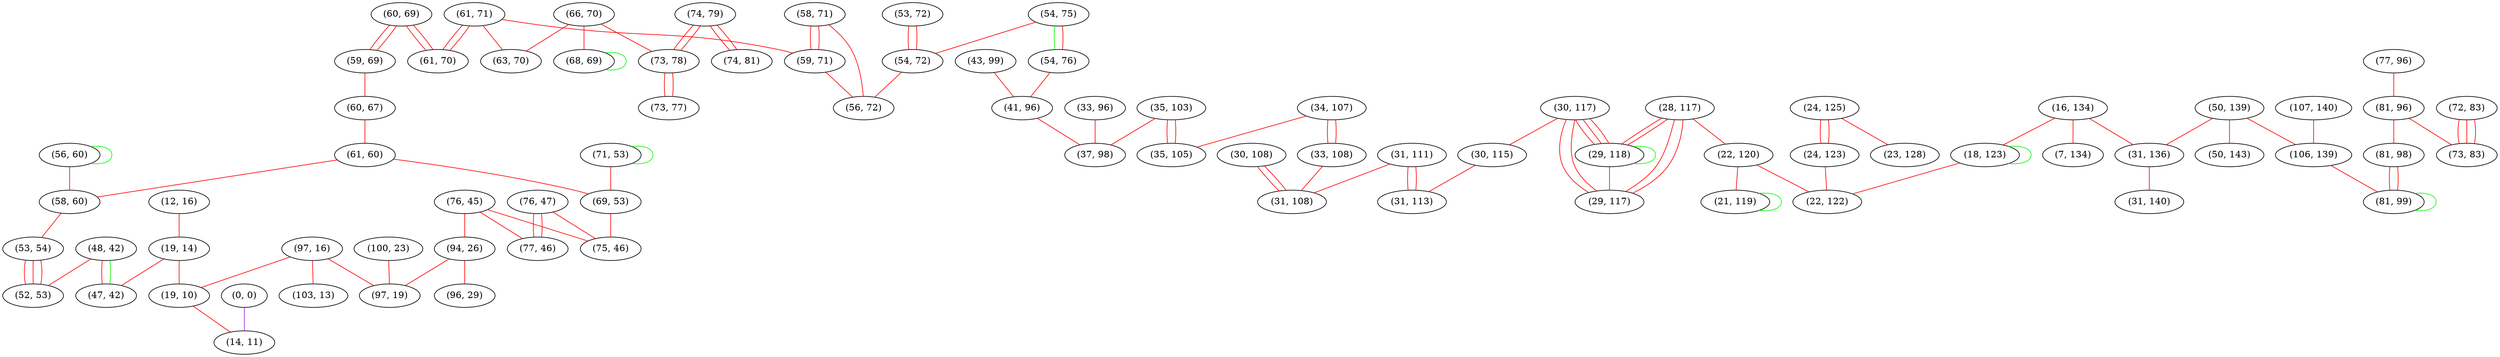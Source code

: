 graph "" {
"(60, 69)";
"(16, 134)";
"(97, 16)";
"(24, 125)";
"(30, 117)";
"(56, 60)";
"(76, 45)";
"(34, 107)";
"(74, 79)";
"(12, 16)";
"(76, 47)";
"(53, 72)";
"(31, 111)";
"(28, 117)";
"(72, 83)";
"(94, 26)";
"(19, 14)";
"(74, 81)";
"(59, 69)";
"(58, 71)";
"(35, 103)";
"(100, 23)";
"(50, 139)";
"(77, 96)";
"(30, 108)";
"(61, 71)";
"(31, 136)";
"(22, 120)";
"(50, 143)";
"(96, 29)";
"(7, 134)";
"(21, 119)";
"(43, 99)";
"(60, 67)";
"(31, 140)";
"(77, 46)";
"(97, 19)";
"(54, 75)";
"(0, 0)";
"(19, 10)";
"(107, 140)";
"(24, 123)";
"(61, 70)";
"(61, 60)";
"(66, 70)";
"(73, 78)";
"(73, 77)";
"(68, 69)";
"(54, 76)";
"(81, 96)";
"(103, 13)";
"(18, 123)";
"(63, 70)";
"(58, 60)";
"(29, 118)";
"(59, 71)";
"(35, 105)";
"(54, 72)";
"(30, 115)";
"(33, 96)";
"(14, 11)";
"(81, 98)";
"(41, 96)";
"(56, 72)";
"(106, 139)";
"(48, 42)";
"(33, 108)";
"(53, 54)";
"(71, 53)";
"(22, 122)";
"(31, 108)";
"(29, 117)";
"(31, 113)";
"(52, 53)";
"(81, 99)";
"(23, 128)";
"(69, 53)";
"(75, 46)";
"(73, 83)";
"(37, 98)";
"(47, 42)";
"(60, 69)" -- "(61, 70)"  [color=red, key=0, weight=1];
"(60, 69)" -- "(61, 70)"  [color=red, key=1, weight=1];
"(60, 69)" -- "(59, 69)"  [color=red, key=0, weight=1];
"(60, 69)" -- "(59, 69)"  [color=red, key=1, weight=1];
"(16, 134)" -- "(18, 123)"  [color=red, key=0, weight=1];
"(16, 134)" -- "(7, 134)"  [color=red, key=0, weight=1];
"(16, 134)" -- "(31, 136)"  [color=red, key=0, weight=1];
"(97, 16)" -- "(19, 10)"  [color=red, key=0, weight=1];
"(97, 16)" -- "(97, 19)"  [color=red, key=0, weight=1];
"(97, 16)" -- "(103, 13)"  [color=red, key=0, weight=1];
"(24, 125)" -- "(24, 123)"  [color=red, key=0, weight=1];
"(24, 125)" -- "(24, 123)"  [color=red, key=1, weight=1];
"(24, 125)" -- "(23, 128)"  [color=red, key=0, weight=1];
"(30, 117)" -- "(29, 118)"  [color=red, key=0, weight=1];
"(30, 117)" -- "(29, 118)"  [color=red, key=1, weight=1];
"(30, 117)" -- "(29, 118)"  [color=red, key=2, weight=1];
"(30, 117)" -- "(30, 115)"  [color=red, key=0, weight=1];
"(30, 117)" -- "(29, 117)"  [color=red, key=0, weight=1];
"(30, 117)" -- "(29, 117)"  [color=red, key=1, weight=1];
"(56, 60)" -- "(58, 60)"  [color=red, key=0, weight=1];
"(56, 60)" -- "(56, 60)"  [color=green, key=0, weight=2];
"(76, 45)" -- "(77, 46)"  [color=red, key=0, weight=1];
"(76, 45)" -- "(94, 26)"  [color=red, key=0, weight=1];
"(76, 45)" -- "(75, 46)"  [color=red, key=0, weight=1];
"(34, 107)" -- "(35, 105)"  [color=red, key=0, weight=1];
"(34, 107)" -- "(33, 108)"  [color=red, key=0, weight=1];
"(34, 107)" -- "(33, 108)"  [color=red, key=1, weight=1];
"(74, 79)" -- "(73, 78)"  [color=red, key=0, weight=1];
"(74, 79)" -- "(73, 78)"  [color=red, key=1, weight=1];
"(74, 79)" -- "(74, 81)"  [color=red, key=0, weight=1];
"(74, 79)" -- "(74, 81)"  [color=red, key=1, weight=1];
"(12, 16)" -- "(19, 14)"  [color=red, key=0, weight=1];
"(76, 47)" -- "(77, 46)"  [color=red, key=0, weight=1];
"(76, 47)" -- "(77, 46)"  [color=red, key=1, weight=1];
"(76, 47)" -- "(75, 46)"  [color=red, key=0, weight=1];
"(53, 72)" -- "(54, 72)"  [color=red, key=0, weight=1];
"(53, 72)" -- "(54, 72)"  [color=red, key=1, weight=1];
"(31, 111)" -- "(31, 108)"  [color=red, key=0, weight=1];
"(31, 111)" -- "(31, 113)"  [color=red, key=0, weight=1];
"(31, 111)" -- "(31, 113)"  [color=red, key=1, weight=1];
"(28, 117)" -- "(29, 118)"  [color=red, key=0, weight=1];
"(28, 117)" -- "(29, 118)"  [color=red, key=1, weight=1];
"(28, 117)" -- "(22, 120)"  [color=red, key=0, weight=1];
"(28, 117)" -- "(29, 117)"  [color=red, key=0, weight=1];
"(28, 117)" -- "(29, 117)"  [color=red, key=1, weight=1];
"(72, 83)" -- "(73, 83)"  [color=red, key=0, weight=1];
"(72, 83)" -- "(73, 83)"  [color=red, key=1, weight=1];
"(72, 83)" -- "(73, 83)"  [color=red, key=2, weight=1];
"(94, 26)" -- "(97, 19)"  [color=red, key=0, weight=1];
"(94, 26)" -- "(96, 29)"  [color=red, key=0, weight=1];
"(19, 14)" -- "(19, 10)"  [color=red, key=0, weight=1];
"(19, 14)" -- "(47, 42)"  [color=red, key=0, weight=1];
"(59, 69)" -- "(60, 67)"  [color=red, key=0, weight=1];
"(58, 71)" -- "(59, 71)"  [color=red, key=0, weight=1];
"(58, 71)" -- "(59, 71)"  [color=red, key=1, weight=1];
"(58, 71)" -- "(56, 72)"  [color=red, key=0, weight=1];
"(35, 103)" -- "(35, 105)"  [color=red, key=0, weight=1];
"(35, 103)" -- "(35, 105)"  [color=red, key=1, weight=1];
"(35, 103)" -- "(37, 98)"  [color=red, key=0, weight=1];
"(100, 23)" -- "(97, 19)"  [color=red, key=0, weight=1];
"(50, 139)" -- "(50, 143)"  [color=red, key=0, weight=1];
"(50, 139)" -- "(106, 139)"  [color=red, key=0, weight=1];
"(50, 139)" -- "(31, 136)"  [color=red, key=0, weight=1];
"(77, 96)" -- "(81, 96)"  [color=red, key=0, weight=1];
"(30, 108)" -- "(31, 108)"  [color=red, key=0, weight=1];
"(30, 108)" -- "(31, 108)"  [color=red, key=1, weight=1];
"(61, 71)" -- "(61, 70)"  [color=red, key=0, weight=1];
"(61, 71)" -- "(61, 70)"  [color=red, key=1, weight=1];
"(61, 71)" -- "(59, 71)"  [color=red, key=0, weight=1];
"(61, 71)" -- "(63, 70)"  [color=red, key=0, weight=1];
"(31, 136)" -- "(31, 140)"  [color=red, key=0, weight=1];
"(22, 120)" -- "(21, 119)"  [color=red, key=0, weight=1];
"(22, 120)" -- "(22, 122)"  [color=red, key=0, weight=1];
"(21, 119)" -- "(21, 119)"  [color=green, key=0, weight=2];
"(43, 99)" -- "(41, 96)"  [color=red, key=0, weight=1];
"(60, 67)" -- "(61, 60)"  [color=red, key=0, weight=1];
"(54, 75)" -- "(54, 76)"  [color=green, key=0, weight=2];
"(54, 75)" -- "(54, 76)"  [color=red, key=1, weight=1];
"(54, 75)" -- "(54, 72)"  [color=red, key=0, weight=1];
"(0, 0)" -- "(14, 11)"  [color=purple, key=0, weight=4];
"(19, 10)" -- "(14, 11)"  [color=red, key=0, weight=1];
"(107, 140)" -- "(106, 139)"  [color=red, key=0, weight=1];
"(24, 123)" -- "(22, 122)"  [color=red, key=0, weight=1];
"(61, 60)" -- "(58, 60)"  [color=red, key=0, weight=1];
"(61, 60)" -- "(69, 53)"  [color=red, key=0, weight=1];
"(66, 70)" -- "(68, 69)"  [color=red, key=0, weight=1];
"(66, 70)" -- "(63, 70)"  [color=red, key=0, weight=1];
"(66, 70)" -- "(73, 78)"  [color=red, key=0, weight=1];
"(73, 78)" -- "(73, 77)"  [color=red, key=0, weight=1];
"(73, 78)" -- "(73, 77)"  [color=red, key=1, weight=1];
"(68, 69)" -- "(68, 69)"  [color=green, key=0, weight=2];
"(54, 76)" -- "(41, 96)"  [color=red, key=0, weight=1];
"(81, 96)" -- "(81, 98)"  [color=red, key=0, weight=1];
"(81, 96)" -- "(73, 83)"  [color=red, key=0, weight=1];
"(18, 123)" -- "(22, 122)"  [color=red, key=0, weight=1];
"(18, 123)" -- "(18, 123)"  [color=green, key=0, weight=2];
"(58, 60)" -- "(53, 54)"  [color=red, key=0, weight=1];
"(29, 118)" -- "(29, 118)"  [color=green, key=0, weight=2];
"(29, 118)" -- "(29, 117)"  [color=red, key=0, weight=1];
"(59, 71)" -- "(56, 72)"  [color=red, key=0, weight=1];
"(54, 72)" -- "(56, 72)"  [color=red, key=0, weight=1];
"(30, 115)" -- "(31, 113)"  [color=red, key=0, weight=1];
"(33, 96)" -- "(37, 98)"  [color=red, key=0, weight=1];
"(81, 98)" -- "(81, 99)"  [color=red, key=0, weight=1];
"(81, 98)" -- "(81, 99)"  [color=red, key=1, weight=1];
"(41, 96)" -- "(37, 98)"  [color=red, key=0, weight=1];
"(106, 139)" -- "(81, 99)"  [color=red, key=0, weight=1];
"(48, 42)" -- "(52, 53)"  [color=red, key=0, weight=1];
"(48, 42)" -- "(47, 42)"  [color=red, key=0, weight=1];
"(48, 42)" -- "(47, 42)"  [color=green, key=1, weight=2];
"(33, 108)" -- "(31, 108)"  [color=red, key=0, weight=1];
"(53, 54)" -- "(52, 53)"  [color=red, key=0, weight=1];
"(53, 54)" -- "(52, 53)"  [color=red, key=1, weight=1];
"(53, 54)" -- "(52, 53)"  [color=red, key=2, weight=1];
"(71, 53)" -- "(71, 53)"  [color=green, key=0, weight=2];
"(71, 53)" -- "(69, 53)"  [color=red, key=0, weight=1];
"(81, 99)" -- "(81, 99)"  [color=green, key=0, weight=2];
"(69, 53)" -- "(75, 46)"  [color=red, key=0, weight=1];
}
